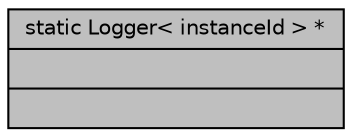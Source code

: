 digraph "static Logger&lt; instanceId &gt; *"
{
 // LATEX_PDF_SIZE
  bgcolor="transparent";
  edge [fontname="Helvetica",fontsize="10",labelfontname="Helvetica",labelfontsize="10"];
  node [fontname="Helvetica",fontsize="10",shape=record];
  Node1 [label="{static Logger\< instanceId \> *\n||}",height=0.2,width=0.4,color="black", fillcolor="grey75", style="filled", fontcolor="black",tooltip=" "];
}
